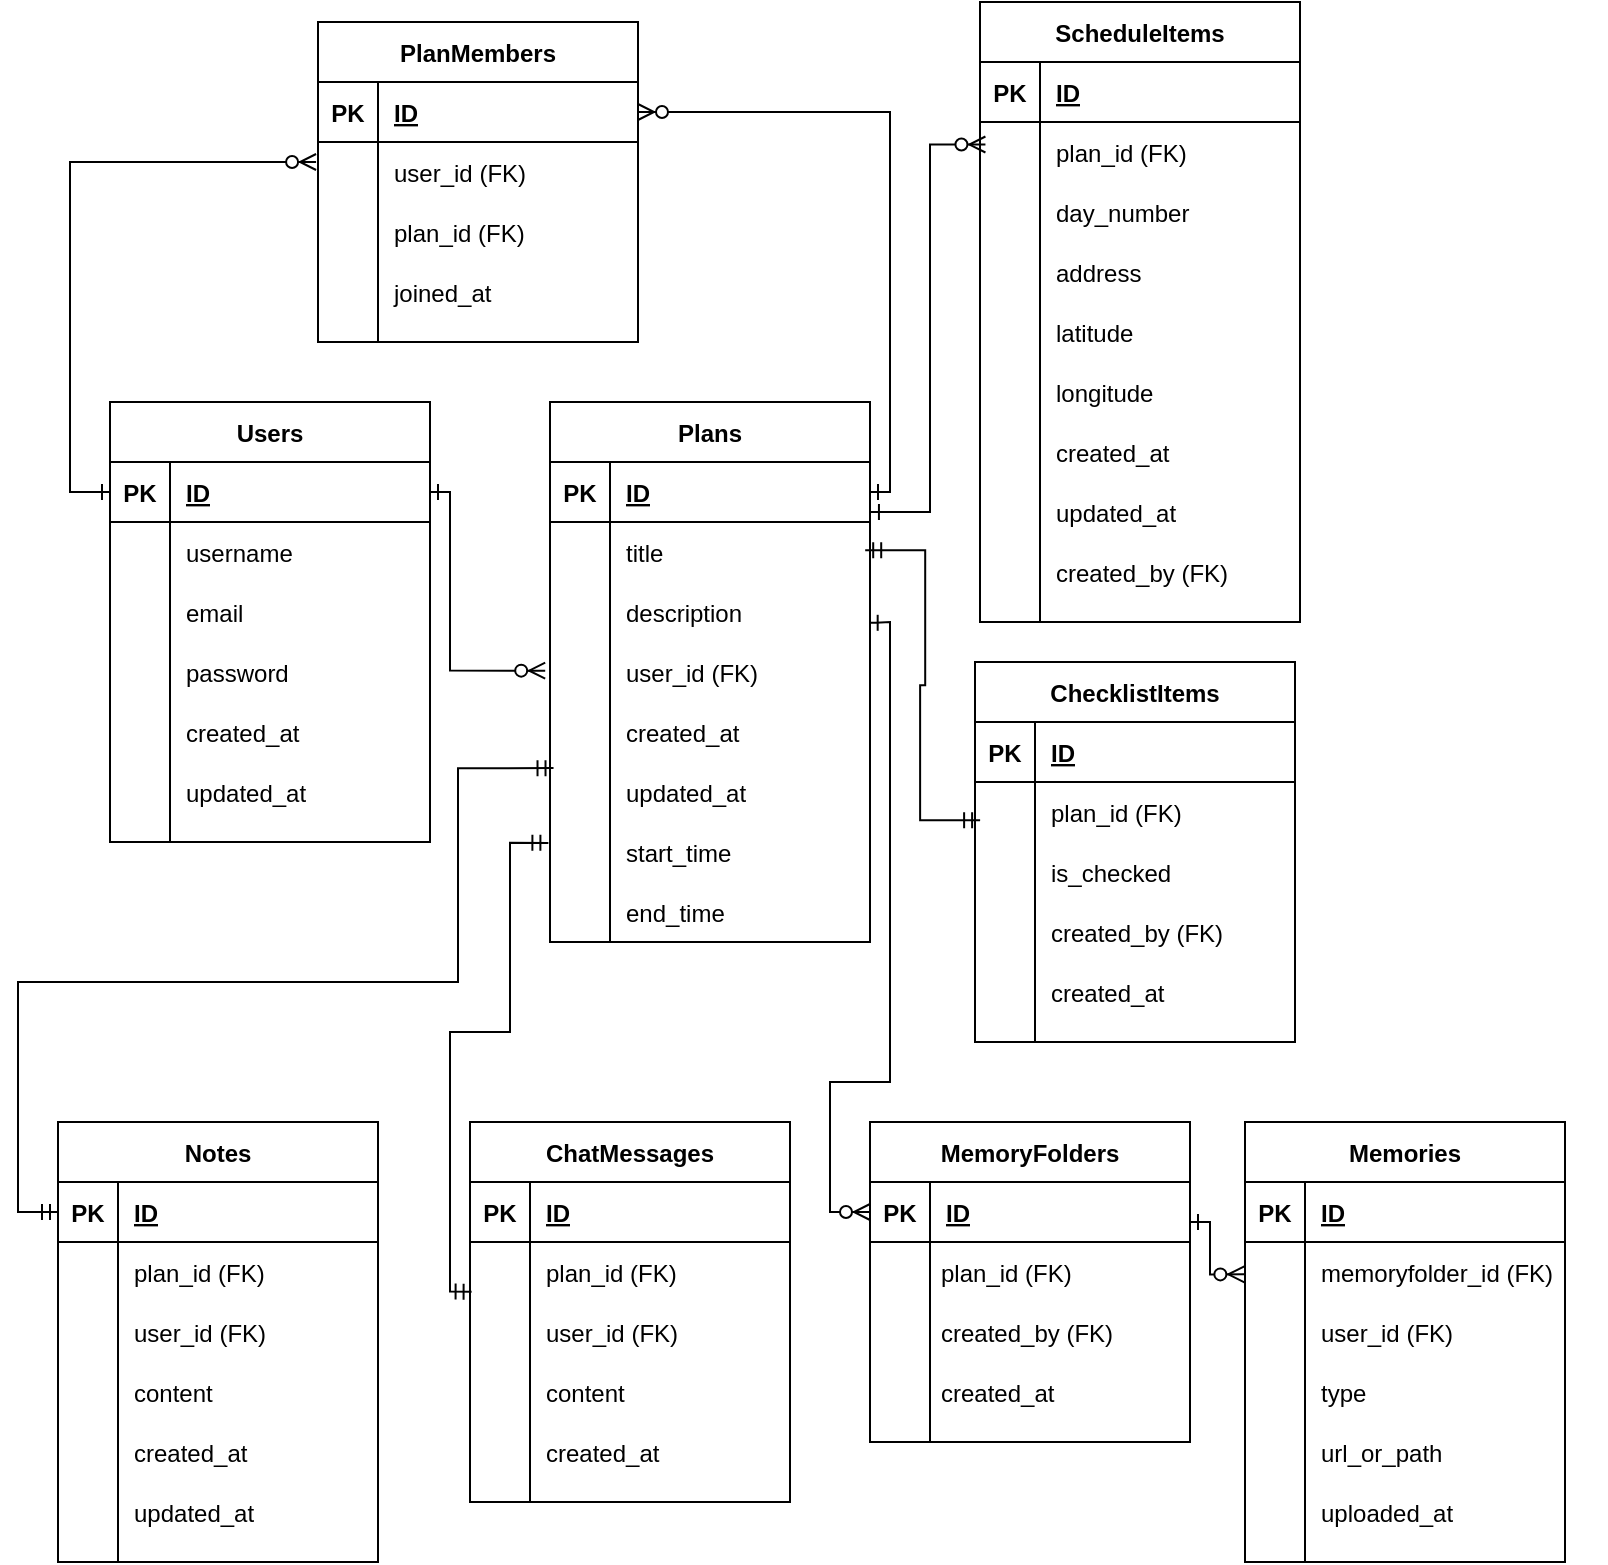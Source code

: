 <mxfile version="28.0.3">
  <diagram id="R2lEEEUBdFMjLlhIrx00" name="Page-1">
    <mxGraphModel dx="934" dy="800" grid="1" gridSize="10" guides="1" tooltips="1" connect="1" arrows="1" fold="1" page="1" pageScale="1" pageWidth="850" pageHeight="1100" math="0" shadow="0" extFonts="Permanent Marker^https://fonts.googleapis.com/css?family=Permanent+Marker">
      <root>
        <mxCell id="0" />
        <mxCell id="1" parent="0" />
        <mxCell id="Pikcf3n_brUFx0_u1wBH-1" value="" style="group" vertex="1" connectable="0" parent="1">
          <mxGeometry x="66" y="360" width="160" height="220" as="geometry" />
        </mxCell>
        <mxCell id="Pikcf3n_brUFx0_u1wBH-2" value="Users" style="shape=table;startSize=30;container=1;collapsible=1;childLayout=tableLayout;fixedRows=1;rowLines=0;fontStyle=1;align=center;resizeLast=1;" vertex="1" parent="Pikcf3n_brUFx0_u1wBH-1">
          <mxGeometry width="160" height="220" as="geometry" />
        </mxCell>
        <mxCell id="Pikcf3n_brUFx0_u1wBH-3" value="" style="shape=partialRectangle;collapsible=0;dropTarget=0;pointerEvents=0;fillColor=none;points=[[0,0.5],[1,0.5]];portConstraint=eastwest;top=0;left=0;right=0;bottom=1;" vertex="1" parent="Pikcf3n_brUFx0_u1wBH-2">
          <mxGeometry y="30" width="160" height="30" as="geometry" />
        </mxCell>
        <mxCell id="Pikcf3n_brUFx0_u1wBH-4" value="PK" style="shape=partialRectangle;overflow=hidden;connectable=0;fillColor=none;top=0;left=0;bottom=0;right=0;fontStyle=1;" vertex="1" parent="Pikcf3n_brUFx0_u1wBH-3">
          <mxGeometry width="30" height="30" as="geometry">
            <mxRectangle width="30" height="30" as="alternateBounds" />
          </mxGeometry>
        </mxCell>
        <mxCell id="Pikcf3n_brUFx0_u1wBH-5" value="ID" style="shape=partialRectangle;overflow=hidden;connectable=0;fillColor=none;top=0;left=0;bottom=0;right=0;align=left;spacingLeft=6;fontStyle=5;" vertex="1" parent="Pikcf3n_brUFx0_u1wBH-3">
          <mxGeometry x="30" width="130" height="30" as="geometry">
            <mxRectangle width="130" height="30" as="alternateBounds" />
          </mxGeometry>
        </mxCell>
        <mxCell id="Pikcf3n_brUFx0_u1wBH-6" value="" style="shape=partialRectangle;collapsible=0;dropTarget=0;pointerEvents=0;fillColor=none;points=[[0,0.5],[1,0.5]];portConstraint=eastwest;top=0;left=0;right=0;bottom=0;" vertex="1" parent="Pikcf3n_brUFx0_u1wBH-2">
          <mxGeometry y="60" width="160" height="160" as="geometry" />
        </mxCell>
        <mxCell id="Pikcf3n_brUFx0_u1wBH-7" value="" style="shape=partialRectangle;overflow=hidden;connectable=0;fillColor=none;top=0;left=0;bottom=0;right=0;" vertex="1" parent="Pikcf3n_brUFx0_u1wBH-6">
          <mxGeometry width="30" height="160" as="geometry">
            <mxRectangle width="30" height="160" as="alternateBounds" />
          </mxGeometry>
        </mxCell>
        <mxCell id="Pikcf3n_brUFx0_u1wBH-8" value="" style="shape=partialRectangle;overflow=hidden;connectable=0;fillColor=none;top=0;left=0;bottom=0;right=0;align=left;spacingLeft=6;" vertex="1" parent="Pikcf3n_brUFx0_u1wBH-6">
          <mxGeometry x="30" width="130" height="160" as="geometry">
            <mxRectangle width="130" height="160" as="alternateBounds" />
          </mxGeometry>
        </mxCell>
        <mxCell id="Pikcf3n_brUFx0_u1wBH-9" value="username" style="shape=partialRectangle;overflow=hidden;connectable=0;fillColor=none;top=0;left=0;bottom=0;right=0;align=left;spacingLeft=6;" vertex="1" parent="Pikcf3n_brUFx0_u1wBH-1">
          <mxGeometry x="30" y="60" width="130" height="30" as="geometry">
            <mxRectangle width="210" height="30" as="alternateBounds" />
          </mxGeometry>
        </mxCell>
        <mxCell id="Pikcf3n_brUFx0_u1wBH-10" value="email" style="shape=partialRectangle;overflow=hidden;connectable=0;fillColor=none;top=0;left=0;bottom=0;right=0;align=left;spacingLeft=6;" vertex="1" parent="Pikcf3n_brUFx0_u1wBH-1">
          <mxGeometry x="30" y="90" width="130" height="30" as="geometry">
            <mxRectangle width="210" height="30" as="alternateBounds" />
          </mxGeometry>
        </mxCell>
        <mxCell id="Pikcf3n_brUFx0_u1wBH-11" value="password" style="shape=partialRectangle;overflow=hidden;connectable=0;fillColor=none;top=0;left=0;bottom=0;right=0;align=left;spacingLeft=6;" vertex="1" parent="Pikcf3n_brUFx0_u1wBH-1">
          <mxGeometry x="30" y="120" width="130" height="30" as="geometry">
            <mxRectangle width="210" height="30" as="alternateBounds" />
          </mxGeometry>
        </mxCell>
        <mxCell id="Pikcf3n_brUFx0_u1wBH-12" value="created_at" style="shape=partialRectangle;overflow=hidden;connectable=0;fillColor=none;top=0;left=0;bottom=0;right=0;align=left;spacingLeft=6;" vertex="1" parent="Pikcf3n_brUFx0_u1wBH-1">
          <mxGeometry x="30" y="150" width="130" height="30" as="geometry">
            <mxRectangle width="210" height="30" as="alternateBounds" />
          </mxGeometry>
        </mxCell>
        <mxCell id="Pikcf3n_brUFx0_u1wBH-13" value="updated_at" style="shape=partialRectangle;overflow=hidden;connectable=0;fillColor=none;top=0;left=0;bottom=0;right=0;align=left;spacingLeft=6;" vertex="1" parent="Pikcf3n_brUFx0_u1wBH-1">
          <mxGeometry x="30" y="180" width="130" height="30" as="geometry">
            <mxRectangle width="210" height="30" as="alternateBounds" />
          </mxGeometry>
        </mxCell>
        <mxCell id="Pikcf3n_brUFx0_u1wBH-14" value="" style="group" vertex="1" connectable="0" parent="1">
          <mxGeometry x="170" y="170" width="160" height="160" as="geometry" />
        </mxCell>
        <mxCell id="Pikcf3n_brUFx0_u1wBH-15" value="PlanMembers" style="shape=table;startSize=30;container=1;collapsible=1;childLayout=tableLayout;fixedRows=1;rowLines=0;fontStyle=1;align=center;resizeLast=1;" vertex="1" parent="Pikcf3n_brUFx0_u1wBH-14">
          <mxGeometry width="160" height="160" as="geometry" />
        </mxCell>
        <mxCell id="Pikcf3n_brUFx0_u1wBH-16" value="" style="shape=partialRectangle;collapsible=0;dropTarget=0;pointerEvents=0;fillColor=none;points=[[0,0.5],[1,0.5]];portConstraint=eastwest;top=0;left=0;right=0;bottom=1;" vertex="1" parent="Pikcf3n_brUFx0_u1wBH-15">
          <mxGeometry y="30" width="160" height="30" as="geometry" />
        </mxCell>
        <mxCell id="Pikcf3n_brUFx0_u1wBH-17" value="PK" style="shape=partialRectangle;overflow=hidden;connectable=0;fillColor=none;top=0;left=0;bottom=0;right=0;fontStyle=1;" vertex="1" parent="Pikcf3n_brUFx0_u1wBH-16">
          <mxGeometry width="30" height="30" as="geometry">
            <mxRectangle width="30" height="30" as="alternateBounds" />
          </mxGeometry>
        </mxCell>
        <mxCell id="Pikcf3n_brUFx0_u1wBH-18" value="ID" style="shape=partialRectangle;overflow=hidden;connectable=0;fillColor=none;top=0;left=0;bottom=0;right=0;align=left;spacingLeft=6;fontStyle=5;" vertex="1" parent="Pikcf3n_brUFx0_u1wBH-16">
          <mxGeometry x="30" width="130" height="30" as="geometry">
            <mxRectangle width="130" height="30" as="alternateBounds" />
          </mxGeometry>
        </mxCell>
        <mxCell id="Pikcf3n_brUFx0_u1wBH-19" value="" style="shape=partialRectangle;collapsible=0;dropTarget=0;pointerEvents=0;fillColor=none;points=[[0,0.5],[1,0.5]];portConstraint=eastwest;top=0;left=0;right=0;bottom=0;" vertex="1" parent="Pikcf3n_brUFx0_u1wBH-15">
          <mxGeometry y="60" width="160" height="100" as="geometry" />
        </mxCell>
        <mxCell id="Pikcf3n_brUFx0_u1wBH-20" value="" style="shape=partialRectangle;overflow=hidden;connectable=0;fillColor=none;top=0;left=0;bottom=0;right=0;" vertex="1" parent="Pikcf3n_brUFx0_u1wBH-19">
          <mxGeometry width="30" height="100" as="geometry">
            <mxRectangle width="30" height="100" as="alternateBounds" />
          </mxGeometry>
        </mxCell>
        <mxCell id="Pikcf3n_brUFx0_u1wBH-21" value="" style="shape=partialRectangle;overflow=hidden;connectable=0;fillColor=none;top=0;left=0;bottom=0;right=0;align=left;spacingLeft=6;" vertex="1" parent="Pikcf3n_brUFx0_u1wBH-19">
          <mxGeometry x="30" width="130" height="100" as="geometry">
            <mxRectangle width="130" height="100" as="alternateBounds" />
          </mxGeometry>
        </mxCell>
        <mxCell id="Pikcf3n_brUFx0_u1wBH-22" value="user_id (FK)" style="shape=partialRectangle;overflow=hidden;connectable=0;fillColor=none;top=0;left=0;bottom=0;right=0;align=left;spacingLeft=6;" vertex="1" parent="Pikcf3n_brUFx0_u1wBH-14">
          <mxGeometry x="30" y="60" width="130" height="30" as="geometry">
            <mxRectangle width="210" height="30" as="alternateBounds" />
          </mxGeometry>
        </mxCell>
        <mxCell id="Pikcf3n_brUFx0_u1wBH-23" value="plan_id (FK)" style="shape=partialRectangle;overflow=hidden;connectable=0;fillColor=none;top=0;left=0;bottom=0;right=0;align=left;spacingLeft=6;" vertex="1" parent="Pikcf3n_brUFx0_u1wBH-14">
          <mxGeometry x="30" y="90" width="130" height="30" as="geometry">
            <mxRectangle width="210" height="30" as="alternateBounds" />
          </mxGeometry>
        </mxCell>
        <mxCell id="Pikcf3n_brUFx0_u1wBH-24" value="joined_at" style="shape=partialRectangle;overflow=hidden;connectable=0;fillColor=none;top=0;left=0;bottom=0;right=0;align=left;spacingLeft=6;" vertex="1" parent="Pikcf3n_brUFx0_u1wBH-14">
          <mxGeometry x="30" y="120" width="130" height="30" as="geometry">
            <mxRectangle width="210" height="30" as="alternateBounds" />
          </mxGeometry>
        </mxCell>
        <mxCell id="Pikcf3n_brUFx0_u1wBH-25" value="" style="endArrow=ERzeroToMany;startArrow=ERone;endFill=1;startFill=0;rounded=0;edgeStyle=orthogonalEdgeStyle;elbow=vertical;exitX=0;exitY=0.5;exitDx=0;exitDy=0;entryX=-0.006;entryY=0.1;entryDx=0;entryDy=0;entryPerimeter=0;" edge="1" parent="1" source="Pikcf3n_brUFx0_u1wBH-3" target="Pikcf3n_brUFx0_u1wBH-19">
          <mxGeometry width="100" height="100" relative="1" as="geometry">
            <mxPoint x="86" y="395" as="sourcePoint" />
            <mxPoint x="76" y="200" as="targetPoint" />
            <Array as="points">
              <mxPoint x="46" y="405" />
              <mxPoint x="46" y="240" />
            </Array>
          </mxGeometry>
        </mxCell>
        <mxCell id="Pikcf3n_brUFx0_u1wBH-26" value="" style="endArrow=ERzeroToMany;startArrow=ERone;endFill=1;startFill=0;rounded=0;edgeStyle=orthogonalEdgeStyle;elbow=vertical;exitX=1;exitY=0.5;exitDx=0;exitDy=0;entryX=1;entryY=0.5;entryDx=0;entryDy=0;" edge="1" parent="1" source="Pikcf3n_brUFx0_u1wBH-105" target="Pikcf3n_brUFx0_u1wBH-16">
          <mxGeometry width="100" height="100" relative="1" as="geometry">
            <mxPoint x="416" y="435" as="sourcePoint" />
            <mxPoint x="366" y="260" as="targetPoint" />
            <Array as="points">
              <mxPoint x="456" y="405" />
              <mxPoint x="456" y="215" />
            </Array>
          </mxGeometry>
        </mxCell>
        <mxCell id="Pikcf3n_brUFx0_u1wBH-27" value="" style="group" vertex="1" connectable="0" parent="1">
          <mxGeometry x="501" y="160" width="160" height="300" as="geometry" />
        </mxCell>
        <mxCell id="Pikcf3n_brUFx0_u1wBH-28" value="" style="group" vertex="1" connectable="0" parent="Pikcf3n_brUFx0_u1wBH-27">
          <mxGeometry width="160" height="300" as="geometry" />
        </mxCell>
        <mxCell id="Pikcf3n_brUFx0_u1wBH-29" value="" style="shape=partialRectangle;overflow=hidden;connectable=0;fillColor=none;top=0;left=0;bottom=0;right=0;align=left;spacingLeft=6;" vertex="1" parent="Pikcf3n_brUFx0_u1wBH-28">
          <mxGeometry x="30" y="150" width="130" height="30" as="geometry">
            <mxRectangle width="210" height="30" as="alternateBounds" />
          </mxGeometry>
        </mxCell>
        <mxCell id="Pikcf3n_brUFx0_u1wBH-30" value="" style="group" vertex="1" connectable="0" parent="Pikcf3n_brUFx0_u1wBH-28">
          <mxGeometry width="160" height="310" as="geometry" />
        </mxCell>
        <mxCell id="Pikcf3n_brUFx0_u1wBH-31" value="ScheduleItems" style="shape=table;startSize=30;container=1;collapsible=1;childLayout=tableLayout;fixedRows=1;rowLines=0;fontStyle=1;align=center;resizeLast=1;" vertex="1" parent="Pikcf3n_brUFx0_u1wBH-30">
          <mxGeometry width="160" height="310" as="geometry" />
        </mxCell>
        <mxCell id="Pikcf3n_brUFx0_u1wBH-32" value="" style="shape=partialRectangle;collapsible=0;dropTarget=0;pointerEvents=0;fillColor=none;points=[[0,0.5],[1,0.5]];portConstraint=eastwest;top=0;left=0;right=0;bottom=1;" vertex="1" parent="Pikcf3n_brUFx0_u1wBH-31">
          <mxGeometry y="30" width="160" height="30" as="geometry" />
        </mxCell>
        <mxCell id="Pikcf3n_brUFx0_u1wBH-33" value="PK" style="shape=partialRectangle;overflow=hidden;connectable=0;fillColor=none;top=0;left=0;bottom=0;right=0;fontStyle=1;" vertex="1" parent="Pikcf3n_brUFx0_u1wBH-32">
          <mxGeometry width="30" height="30" as="geometry">
            <mxRectangle width="30" height="30" as="alternateBounds" />
          </mxGeometry>
        </mxCell>
        <mxCell id="Pikcf3n_brUFx0_u1wBH-34" value="ID" style="shape=partialRectangle;overflow=hidden;connectable=0;fillColor=none;top=0;left=0;bottom=0;right=0;align=left;spacingLeft=6;fontStyle=5;" vertex="1" parent="Pikcf3n_brUFx0_u1wBH-32">
          <mxGeometry x="30" width="130" height="30" as="geometry">
            <mxRectangle width="130" height="30" as="alternateBounds" />
          </mxGeometry>
        </mxCell>
        <mxCell id="Pikcf3n_brUFx0_u1wBH-35" value="" style="shape=partialRectangle;collapsible=0;dropTarget=0;pointerEvents=0;fillColor=none;points=[[0,0.5],[1,0.5]];portConstraint=eastwest;top=0;left=0;right=0;bottom=0;" vertex="1" parent="Pikcf3n_brUFx0_u1wBH-31">
          <mxGeometry y="60" width="160" height="250" as="geometry" />
        </mxCell>
        <mxCell id="Pikcf3n_brUFx0_u1wBH-36" value="" style="shape=partialRectangle;overflow=hidden;connectable=0;fillColor=none;top=0;left=0;bottom=0;right=0;" vertex="1" parent="Pikcf3n_brUFx0_u1wBH-35">
          <mxGeometry width="30" height="250" as="geometry">
            <mxRectangle width="30" height="250" as="alternateBounds" />
          </mxGeometry>
        </mxCell>
        <mxCell id="Pikcf3n_brUFx0_u1wBH-37" value="" style="shape=partialRectangle;overflow=hidden;connectable=0;fillColor=none;top=0;left=0;bottom=0;right=0;align=left;spacingLeft=6;" vertex="1" parent="Pikcf3n_brUFx0_u1wBH-35">
          <mxGeometry x="30" width="130" height="250" as="geometry">
            <mxRectangle width="130" height="250" as="alternateBounds" />
          </mxGeometry>
        </mxCell>
        <mxCell id="Pikcf3n_brUFx0_u1wBH-38" value="plan_id (FK)" style="shape=partialRectangle;overflow=hidden;connectable=0;fillColor=none;top=0;left=0;bottom=0;right=0;align=left;spacingLeft=6;" vertex="1" parent="Pikcf3n_brUFx0_u1wBH-30">
          <mxGeometry x="30" y="60" width="130" height="30" as="geometry">
            <mxRectangle width="210" height="30" as="alternateBounds" />
          </mxGeometry>
        </mxCell>
        <mxCell id="Pikcf3n_brUFx0_u1wBH-39" value="day_number" style="shape=partialRectangle;overflow=hidden;connectable=0;fillColor=none;top=0;left=0;bottom=0;right=0;align=left;spacingLeft=6;" vertex="1" parent="Pikcf3n_brUFx0_u1wBH-30">
          <mxGeometry x="30" y="90" width="130" height="30" as="geometry">
            <mxRectangle width="210" height="30" as="alternateBounds" />
          </mxGeometry>
        </mxCell>
        <mxCell id="Pikcf3n_brUFx0_u1wBH-40" value="address" style="shape=partialRectangle;overflow=hidden;connectable=0;fillColor=none;top=0;left=0;bottom=0;right=0;align=left;spacingLeft=6;" vertex="1" parent="Pikcf3n_brUFx0_u1wBH-30">
          <mxGeometry x="30" y="120" width="130" height="30" as="geometry">
            <mxRectangle width="210" height="30" as="alternateBounds" />
          </mxGeometry>
        </mxCell>
        <mxCell id="Pikcf3n_brUFx0_u1wBH-41" value="latitude" style="shape=partialRectangle;overflow=hidden;connectable=0;fillColor=none;top=0;left=0;bottom=0;right=0;align=left;spacingLeft=6;" vertex="1" parent="Pikcf3n_brUFx0_u1wBH-30">
          <mxGeometry x="30" y="150" width="130" height="30" as="geometry">
            <mxRectangle width="210" height="30" as="alternateBounds" />
          </mxGeometry>
        </mxCell>
        <mxCell id="Pikcf3n_brUFx0_u1wBH-42" value="longitude" style="shape=partialRectangle;overflow=hidden;connectable=0;fillColor=none;top=0;left=0;bottom=0;right=0;align=left;spacingLeft=6;" vertex="1" parent="Pikcf3n_brUFx0_u1wBH-30">
          <mxGeometry x="30" y="180" width="130" height="30" as="geometry">
            <mxRectangle width="210" height="30" as="alternateBounds" />
          </mxGeometry>
        </mxCell>
        <mxCell id="Pikcf3n_brUFx0_u1wBH-43" value="created_at" style="shape=partialRectangle;overflow=hidden;connectable=0;fillColor=none;top=0;left=0;bottom=0;right=0;align=left;spacingLeft=6;" vertex="1" parent="Pikcf3n_brUFx0_u1wBH-30">
          <mxGeometry x="30" y="210" width="130" height="30" as="geometry">
            <mxRectangle width="210" height="30" as="alternateBounds" />
          </mxGeometry>
        </mxCell>
        <mxCell id="Pikcf3n_brUFx0_u1wBH-44" value="updated_at" style="shape=partialRectangle;overflow=hidden;connectable=0;fillColor=none;top=0;left=0;bottom=0;right=0;align=left;spacingLeft=6;" vertex="1" parent="Pikcf3n_brUFx0_u1wBH-30">
          <mxGeometry x="30" y="240" width="130" height="30" as="geometry">
            <mxRectangle width="210" height="30" as="alternateBounds" />
          </mxGeometry>
        </mxCell>
        <mxCell id="Pikcf3n_brUFx0_u1wBH-45" value="created_by (FK)" style="shape=partialRectangle;overflow=hidden;connectable=0;fillColor=none;top=0;left=0;bottom=0;right=0;align=left;spacingLeft=6;" vertex="1" parent="Pikcf3n_brUFx0_u1wBH-30">
          <mxGeometry x="30" y="270" width="130" height="30" as="geometry">
            <mxRectangle width="210" height="30" as="alternateBounds" />
          </mxGeometry>
        </mxCell>
        <mxCell id="Pikcf3n_brUFx0_u1wBH-54" value="" style="shape=partialRectangle;overflow=hidden;connectable=0;fillColor=none;top=0;left=0;bottom=0;right=0;align=left;spacingLeft=6;" vertex="1" parent="1">
          <mxGeometry x="596" y="430" width="130" height="30" as="geometry">
            <mxRectangle width="210" height="30" as="alternateBounds" />
          </mxGeometry>
        </mxCell>
        <mxCell id="Pikcf3n_brUFx0_u1wBH-55" value="plan_id (FK)" style="shape=partialRectangle;overflow=hidden;connectable=0;fillColor=none;top=0;left=0;bottom=0;right=0;align=left;spacingLeft=6;" vertex="1" parent="1">
          <mxGeometry x="528.5" y="550" width="130" height="30" as="geometry">
            <mxRectangle width="210" height="30" as="alternateBounds" />
          </mxGeometry>
        </mxCell>
        <mxCell id="Pikcf3n_brUFx0_u1wBH-56" value="is_checked" style="shape=partialRectangle;overflow=hidden;connectable=0;fillColor=none;top=0;left=0;bottom=0;right=0;align=left;spacingLeft=6;" vertex="1" parent="1">
          <mxGeometry x="528.5" y="580" width="130" height="30" as="geometry">
            <mxRectangle width="210" height="30" as="alternateBounds" />
          </mxGeometry>
        </mxCell>
        <mxCell id="Pikcf3n_brUFx0_u1wBH-57" value="created_at" style="shape=partialRectangle;overflow=hidden;connectable=0;fillColor=none;top=0;left=0;bottom=0;right=0;align=left;spacingLeft=6;" vertex="1" parent="1">
          <mxGeometry x="528.5" y="640" width="130" height="30" as="geometry">
            <mxRectangle width="210" height="30" as="alternateBounds" />
          </mxGeometry>
        </mxCell>
        <mxCell id="Pikcf3n_brUFx0_u1wBH-58" value="created_by (FK)" style="shape=partialRectangle;overflow=hidden;connectable=0;fillColor=none;top=0;left=0;bottom=0;right=0;align=left;spacingLeft=6;" vertex="1" parent="1">
          <mxGeometry x="528.5" y="610" width="130" height="30" as="geometry">
            <mxRectangle width="210" height="30" as="alternateBounds" />
          </mxGeometry>
        </mxCell>
        <mxCell id="Pikcf3n_brUFx0_u1wBH-59" value="ChecklistItems" style="shape=table;startSize=30;container=1;collapsible=1;childLayout=tableLayout;fixedRows=1;rowLines=0;fontStyle=1;align=center;resizeLast=1;" vertex="1" parent="1">
          <mxGeometry x="498.5" y="490" width="160" height="190" as="geometry" />
        </mxCell>
        <mxCell id="Pikcf3n_brUFx0_u1wBH-60" value="" style="shape=partialRectangle;collapsible=0;dropTarget=0;pointerEvents=0;fillColor=none;points=[[0,0.5],[1,0.5]];portConstraint=eastwest;top=0;left=0;right=0;bottom=1;" vertex="1" parent="Pikcf3n_brUFx0_u1wBH-59">
          <mxGeometry y="30" width="160" height="30" as="geometry" />
        </mxCell>
        <mxCell id="Pikcf3n_brUFx0_u1wBH-61" value="PK" style="shape=partialRectangle;overflow=hidden;connectable=0;fillColor=none;top=0;left=0;bottom=0;right=0;fontStyle=1;" vertex="1" parent="Pikcf3n_brUFx0_u1wBH-60">
          <mxGeometry width="30" height="30" as="geometry">
            <mxRectangle width="30" height="30" as="alternateBounds" />
          </mxGeometry>
        </mxCell>
        <mxCell id="Pikcf3n_brUFx0_u1wBH-62" value="ID" style="shape=partialRectangle;overflow=hidden;connectable=0;fillColor=none;top=0;left=0;bottom=0;right=0;align=left;spacingLeft=6;fontStyle=5;" vertex="1" parent="Pikcf3n_brUFx0_u1wBH-60">
          <mxGeometry x="30" width="130" height="30" as="geometry">
            <mxRectangle width="130" height="30" as="alternateBounds" />
          </mxGeometry>
        </mxCell>
        <mxCell id="Pikcf3n_brUFx0_u1wBH-63" value="" style="shape=partialRectangle;collapsible=0;dropTarget=0;pointerEvents=0;fillColor=none;points=[[0,0.5],[1,0.5]];portConstraint=eastwest;top=0;left=0;right=0;bottom=0;" vertex="1" parent="Pikcf3n_brUFx0_u1wBH-59">
          <mxGeometry y="60" width="160" height="130" as="geometry" />
        </mxCell>
        <mxCell id="Pikcf3n_brUFx0_u1wBH-64" value="" style="shape=partialRectangle;overflow=hidden;connectable=0;fillColor=none;top=0;left=0;bottom=0;right=0;" vertex="1" parent="Pikcf3n_brUFx0_u1wBH-63">
          <mxGeometry width="30" height="130" as="geometry">
            <mxRectangle width="30" height="130" as="alternateBounds" />
          </mxGeometry>
        </mxCell>
        <mxCell id="Pikcf3n_brUFx0_u1wBH-65" value="" style="shape=partialRectangle;overflow=hidden;connectable=0;fillColor=none;top=0;left=0;bottom=0;right=0;align=left;spacingLeft=6;" vertex="1" parent="Pikcf3n_brUFx0_u1wBH-63">
          <mxGeometry x="30" width="130" height="130" as="geometry">
            <mxRectangle width="130" height="130" as="alternateBounds" />
          </mxGeometry>
        </mxCell>
        <mxCell id="Pikcf3n_brUFx0_u1wBH-66" value="plan_id (FK)" style="shape=partialRectangle;overflow=hidden;connectable=0;fillColor=none;top=0;left=0;bottom=0;right=0;align=left;spacingLeft=6;" vertex="1" parent="1">
          <mxGeometry x="473.5" y="780" width="130" height="30" as="geometry">
            <mxRectangle width="210" height="30" as="alternateBounds" />
          </mxGeometry>
        </mxCell>
        <mxCell id="Pikcf3n_brUFx0_u1wBH-67" value="created_by (FK)" style="shape=partialRectangle;overflow=hidden;connectable=0;fillColor=none;top=0;left=0;bottom=0;right=0;align=left;spacingLeft=6;" vertex="1" parent="1">
          <mxGeometry x="473.5" y="810" width="130" height="30" as="geometry">
            <mxRectangle width="210" height="30" as="alternateBounds" />
          </mxGeometry>
        </mxCell>
        <mxCell id="Pikcf3n_brUFx0_u1wBH-68" value="created_at" style="shape=partialRectangle;overflow=hidden;connectable=0;fillColor=none;top=0;left=0;bottom=0;right=0;align=left;spacingLeft=6;" vertex="1" parent="1">
          <mxGeometry x="473.5" y="840" width="130" height="30" as="geometry">
            <mxRectangle width="210" height="30" as="alternateBounds" />
          </mxGeometry>
        </mxCell>
        <mxCell id="Pikcf3n_brUFx0_u1wBH-69" value="" style="shape=partialRectangle;overflow=hidden;connectable=0;fillColor=none;top=0;left=0;bottom=0;right=0;align=left;spacingLeft=6;" vertex="1" parent="1">
          <mxGeometry x="683.5" y="810" width="130" height="16" as="geometry">
            <mxRectangle width="210" height="30" as="alternateBounds" />
          </mxGeometry>
        </mxCell>
        <mxCell id="Pikcf3n_brUFx0_u1wBH-70" value="" style="group" vertex="1" connectable="0" parent="1">
          <mxGeometry x="633.5" y="720" width="160" height="210" as="geometry" />
        </mxCell>
        <mxCell id="Pikcf3n_brUFx0_u1wBH-71" value="" style="group" vertex="1" connectable="0" parent="Pikcf3n_brUFx0_u1wBH-70">
          <mxGeometry width="160" height="210" as="geometry" />
        </mxCell>
        <mxCell id="Pikcf3n_brUFx0_u1wBH-72" value="" style="group" vertex="1" connectable="0" parent="Pikcf3n_brUFx0_u1wBH-71">
          <mxGeometry width="160" height="220" as="geometry" />
        </mxCell>
        <mxCell id="Pikcf3n_brUFx0_u1wBH-73" value="memoryfolder_id (FK)" style="shape=partialRectangle;overflow=hidden;connectable=0;fillColor=none;top=0;left=0;bottom=0;right=0;align=left;spacingLeft=6;" vertex="1" parent="Pikcf3n_brUFx0_u1wBH-72">
          <mxGeometry x="30" y="60" width="130" height="30" as="geometry">
            <mxRectangle width="210" height="30" as="alternateBounds" />
          </mxGeometry>
        </mxCell>
        <mxCell id="Pikcf3n_brUFx0_u1wBH-74" value="user_id (FK)" style="shape=partialRectangle;overflow=hidden;connectable=0;fillColor=none;top=0;left=0;bottom=0;right=0;align=left;spacingLeft=6;" vertex="1" parent="Pikcf3n_brUFx0_u1wBH-72">
          <mxGeometry x="30" y="90" width="130" height="30" as="geometry">
            <mxRectangle width="210" height="30" as="alternateBounds" />
          </mxGeometry>
        </mxCell>
        <mxCell id="Pikcf3n_brUFx0_u1wBH-75" value="type" style="shape=partialRectangle;overflow=hidden;connectable=0;fillColor=none;top=0;left=0;bottom=0;right=0;align=left;spacingLeft=6;" vertex="1" parent="Pikcf3n_brUFx0_u1wBH-72">
          <mxGeometry x="30" y="120" width="130" height="30" as="geometry">
            <mxRectangle width="210" height="30" as="alternateBounds" />
          </mxGeometry>
        </mxCell>
        <mxCell id="Pikcf3n_brUFx0_u1wBH-76" value="uploaded_at" style="shape=partialRectangle;overflow=hidden;connectable=0;fillColor=none;top=0;left=0;bottom=0;right=0;align=left;spacingLeft=6;" vertex="1" parent="Pikcf3n_brUFx0_u1wBH-72">
          <mxGeometry x="30" y="180" width="130" height="30" as="geometry">
            <mxRectangle width="210" height="30" as="alternateBounds" />
          </mxGeometry>
        </mxCell>
        <mxCell id="Pikcf3n_brUFx0_u1wBH-77" value="Memories" style="shape=table;startSize=30;container=1;collapsible=1;childLayout=tableLayout;fixedRows=1;rowLines=0;fontStyle=1;align=center;resizeLast=1;" vertex="1" parent="Pikcf3n_brUFx0_u1wBH-72">
          <mxGeometry width="160" height="220" as="geometry" />
        </mxCell>
        <mxCell id="Pikcf3n_brUFx0_u1wBH-78" value="" style="shape=partialRectangle;collapsible=0;dropTarget=0;pointerEvents=0;fillColor=none;points=[[0,0.5],[1,0.5]];portConstraint=eastwest;top=0;left=0;right=0;bottom=1;" vertex="1" parent="Pikcf3n_brUFx0_u1wBH-77">
          <mxGeometry y="30" width="160" height="30" as="geometry" />
        </mxCell>
        <mxCell id="Pikcf3n_brUFx0_u1wBH-79" value="PK" style="shape=partialRectangle;overflow=hidden;connectable=0;fillColor=none;top=0;left=0;bottom=0;right=0;fontStyle=1;" vertex="1" parent="Pikcf3n_brUFx0_u1wBH-78">
          <mxGeometry width="30" height="30" as="geometry">
            <mxRectangle width="30" height="30" as="alternateBounds" />
          </mxGeometry>
        </mxCell>
        <mxCell id="Pikcf3n_brUFx0_u1wBH-80" value="ID" style="shape=partialRectangle;overflow=hidden;connectable=0;fillColor=none;top=0;left=0;bottom=0;right=0;align=left;spacingLeft=6;fontStyle=5;" vertex="1" parent="Pikcf3n_brUFx0_u1wBH-78">
          <mxGeometry x="30" width="130" height="30" as="geometry">
            <mxRectangle width="130" height="30" as="alternateBounds" />
          </mxGeometry>
        </mxCell>
        <mxCell id="Pikcf3n_brUFx0_u1wBH-81" value="" style="shape=partialRectangle;collapsible=0;dropTarget=0;pointerEvents=0;fillColor=none;points=[[0,0.5],[1,0.5]];portConstraint=eastwest;top=0;left=0;right=0;bottom=0;" vertex="1" parent="Pikcf3n_brUFx0_u1wBH-77">
          <mxGeometry y="60" width="160" height="160" as="geometry" />
        </mxCell>
        <mxCell id="Pikcf3n_brUFx0_u1wBH-82" value="" style="shape=partialRectangle;overflow=hidden;connectable=0;fillColor=none;top=0;left=0;bottom=0;right=0;" vertex="1" parent="Pikcf3n_brUFx0_u1wBH-81">
          <mxGeometry width="30" height="160" as="geometry">
            <mxRectangle width="30" height="160" as="alternateBounds" />
          </mxGeometry>
        </mxCell>
        <mxCell id="Pikcf3n_brUFx0_u1wBH-83" value="" style="shape=partialRectangle;overflow=hidden;connectable=0;fillColor=none;top=0;left=0;bottom=0;right=0;align=left;spacingLeft=6;" vertex="1" parent="Pikcf3n_brUFx0_u1wBH-81">
          <mxGeometry x="30" width="130" height="160" as="geometry">
            <mxRectangle width="130" height="160" as="alternateBounds" />
          </mxGeometry>
        </mxCell>
        <mxCell id="Pikcf3n_brUFx0_u1wBH-84" value="url_or_path" style="shape=partialRectangle;overflow=hidden;connectable=0;fillColor=none;top=0;left=0;bottom=0;right=0;align=left;spacingLeft=6;" vertex="1" parent="Pikcf3n_brUFx0_u1wBH-70">
          <mxGeometry x="30" y="150" width="130" height="30" as="geometry">
            <mxRectangle width="210" height="30" as="alternateBounds" />
          </mxGeometry>
        </mxCell>
        <mxCell id="Pikcf3n_brUFx0_u1wBH-85" value="ChatMessages" style="shape=table;startSize=30;container=1;collapsible=1;childLayout=tableLayout;fixedRows=1;rowLines=0;fontStyle=1;align=center;resizeLast=1;" vertex="1" parent="1">
          <mxGeometry x="246" y="720" width="160" height="190" as="geometry" />
        </mxCell>
        <mxCell id="Pikcf3n_brUFx0_u1wBH-86" value="" style="shape=partialRectangle;collapsible=0;dropTarget=0;pointerEvents=0;fillColor=none;points=[[0,0.5],[1,0.5]];portConstraint=eastwest;top=0;left=0;right=0;bottom=1;" vertex="1" parent="Pikcf3n_brUFx0_u1wBH-85">
          <mxGeometry y="30" width="160" height="30" as="geometry" />
        </mxCell>
        <mxCell id="Pikcf3n_brUFx0_u1wBH-87" value="PK" style="shape=partialRectangle;overflow=hidden;connectable=0;fillColor=none;top=0;left=0;bottom=0;right=0;fontStyle=1;" vertex="1" parent="Pikcf3n_brUFx0_u1wBH-86">
          <mxGeometry width="30" height="30" as="geometry">
            <mxRectangle width="30" height="30" as="alternateBounds" />
          </mxGeometry>
        </mxCell>
        <mxCell id="Pikcf3n_brUFx0_u1wBH-88" value="ID" style="shape=partialRectangle;overflow=hidden;connectable=0;fillColor=none;top=0;left=0;bottom=0;right=0;align=left;spacingLeft=6;fontStyle=5;" vertex="1" parent="Pikcf3n_brUFx0_u1wBH-86">
          <mxGeometry x="30" width="130" height="30" as="geometry">
            <mxRectangle width="130" height="30" as="alternateBounds" />
          </mxGeometry>
        </mxCell>
        <mxCell id="Pikcf3n_brUFx0_u1wBH-89" value="" style="shape=partialRectangle;collapsible=0;dropTarget=0;pointerEvents=0;fillColor=none;points=[[0,0.5],[1,0.5]];portConstraint=eastwest;top=0;left=0;right=0;bottom=0;" vertex="1" parent="Pikcf3n_brUFx0_u1wBH-85">
          <mxGeometry y="60" width="160" height="130" as="geometry" />
        </mxCell>
        <mxCell id="Pikcf3n_brUFx0_u1wBH-90" value="" style="shape=partialRectangle;overflow=hidden;connectable=0;fillColor=none;top=0;left=0;bottom=0;right=0;" vertex="1" parent="Pikcf3n_brUFx0_u1wBH-89">
          <mxGeometry width="30" height="130" as="geometry">
            <mxRectangle width="30" height="130" as="alternateBounds" />
          </mxGeometry>
        </mxCell>
        <mxCell id="Pikcf3n_brUFx0_u1wBH-91" value="" style="shape=partialRectangle;overflow=hidden;connectable=0;fillColor=none;top=0;left=0;bottom=0;right=0;align=left;spacingLeft=6;" vertex="1" parent="Pikcf3n_brUFx0_u1wBH-89">
          <mxGeometry x="30" width="130" height="130" as="geometry">
            <mxRectangle width="130" height="130" as="alternateBounds" />
          </mxGeometry>
        </mxCell>
        <mxCell id="Pikcf3n_brUFx0_u1wBH-92" value="plan_id (FK)" style="shape=partialRectangle;overflow=hidden;connectable=0;fillColor=none;top=0;left=0;bottom=0;right=0;align=left;spacingLeft=6;" vertex="1" parent="1">
          <mxGeometry x="276" y="780" width="130" height="30" as="geometry">
            <mxRectangle width="210" height="30" as="alternateBounds" />
          </mxGeometry>
        </mxCell>
        <mxCell id="Pikcf3n_brUFx0_u1wBH-93" value="user_id (FK)" style="shape=partialRectangle;overflow=hidden;connectable=0;fillColor=none;top=0;left=0;bottom=0;right=0;align=left;spacingLeft=6;" vertex="1" parent="1">
          <mxGeometry x="276" y="810" width="130" height="30" as="geometry">
            <mxRectangle width="210" height="30" as="alternateBounds" />
          </mxGeometry>
        </mxCell>
        <mxCell id="Pikcf3n_brUFx0_u1wBH-94" value="content" style="shape=partialRectangle;overflow=hidden;connectable=0;fillColor=none;top=0;left=0;bottom=0;right=0;align=left;spacingLeft=6;" vertex="1" parent="1">
          <mxGeometry x="276" y="840" width="130" height="30" as="geometry">
            <mxRectangle width="210" height="30" as="alternateBounds" />
          </mxGeometry>
        </mxCell>
        <mxCell id="Pikcf3n_brUFx0_u1wBH-95" value="created_at" style="shape=partialRectangle;overflow=hidden;connectable=0;fillColor=none;top=0;left=0;bottom=0;right=0;align=left;spacingLeft=6;" vertex="1" parent="1">
          <mxGeometry x="276" y="870" width="130" height="30" as="geometry">
            <mxRectangle width="210" height="30" as="alternateBounds" />
          </mxGeometry>
        </mxCell>
        <mxCell id="Pikcf3n_brUFx0_u1wBH-96" value="" style="endArrow=ERzeroToMany;startArrow=ERone;endFill=1;startFill=0;rounded=0;edgeStyle=orthogonalEdgeStyle;elbow=vertical;exitX=1;exitY=0.5;exitDx=0;exitDy=0;entryX=-0.015;entryY=0.354;entryDx=0;entryDy=0;entryPerimeter=0;" edge="1" parent="1" source="Pikcf3n_brUFx0_u1wBH-3" target="Pikcf3n_brUFx0_u1wBH-108">
          <mxGeometry width="100" height="100" relative="1" as="geometry">
            <mxPoint x="236" y="415" as="sourcePoint" />
            <mxPoint x="339" y="250" as="targetPoint" />
            <Array as="points">
              <mxPoint x="236" y="405" />
              <mxPoint x="236" y="494" />
            </Array>
          </mxGeometry>
        </mxCell>
        <mxCell id="Pikcf3n_brUFx0_u1wBH-97" value="" style="group" vertex="1" connectable="0" parent="1">
          <mxGeometry x="286" y="360" width="160" height="270" as="geometry" />
        </mxCell>
        <mxCell id="Pikcf3n_brUFx0_u1wBH-98" value="title" style="shape=partialRectangle;overflow=hidden;connectable=0;fillColor=none;top=0;left=0;bottom=0;right=0;align=left;spacingLeft=6;" vertex="1" parent="Pikcf3n_brUFx0_u1wBH-97">
          <mxGeometry x="30" y="60" width="130" height="30" as="geometry">
            <mxRectangle width="210" height="30" as="alternateBounds" />
          </mxGeometry>
        </mxCell>
        <mxCell id="Pikcf3n_brUFx0_u1wBH-99" value="description" style="shape=partialRectangle;overflow=hidden;connectable=0;fillColor=none;top=0;left=0;bottom=0;right=0;align=left;spacingLeft=6;" vertex="1" parent="Pikcf3n_brUFx0_u1wBH-97">
          <mxGeometry x="30" y="90" width="130" height="30" as="geometry">
            <mxRectangle width="210" height="30" as="alternateBounds" />
          </mxGeometry>
        </mxCell>
        <mxCell id="Pikcf3n_brUFx0_u1wBH-100" value="user_id (FK)" style="shape=partialRectangle;overflow=hidden;connectable=0;fillColor=none;top=0;left=0;bottom=0;right=0;align=left;spacingLeft=6;" vertex="1" parent="Pikcf3n_brUFx0_u1wBH-97">
          <mxGeometry x="30" y="120" width="130" height="30" as="geometry">
            <mxRectangle width="210" height="30" as="alternateBounds" />
          </mxGeometry>
        </mxCell>
        <mxCell id="Pikcf3n_brUFx0_u1wBH-101" value="created_at" style="shape=partialRectangle;overflow=hidden;connectable=0;fillColor=none;top=0;left=0;bottom=0;right=0;align=left;spacingLeft=6;" vertex="1" parent="Pikcf3n_brUFx0_u1wBH-97">
          <mxGeometry x="30" y="150" width="130" height="30" as="geometry">
            <mxRectangle width="210" height="30" as="alternateBounds" />
          </mxGeometry>
        </mxCell>
        <mxCell id="Pikcf3n_brUFx0_u1wBH-102" value="updated_at" style="shape=partialRectangle;overflow=hidden;connectable=0;fillColor=none;top=0;left=0;bottom=0;right=0;align=left;spacingLeft=6;" vertex="1" parent="Pikcf3n_brUFx0_u1wBH-97">
          <mxGeometry x="30" y="180" width="130" height="30" as="geometry">
            <mxRectangle width="210" height="30" as="alternateBounds" />
          </mxGeometry>
        </mxCell>
        <mxCell id="Pikcf3n_brUFx0_u1wBH-103" value="" style="group" vertex="1" connectable="0" parent="Pikcf3n_brUFx0_u1wBH-97">
          <mxGeometry width="160" height="270" as="geometry" />
        </mxCell>
        <mxCell id="Pikcf3n_brUFx0_u1wBH-104" value="Plans" style="shape=table;startSize=30;container=1;collapsible=1;childLayout=tableLayout;fixedRows=1;rowLines=0;fontStyle=1;align=center;resizeLast=1;" vertex="1" parent="Pikcf3n_brUFx0_u1wBH-103">
          <mxGeometry width="160" height="270" as="geometry" />
        </mxCell>
        <mxCell id="Pikcf3n_brUFx0_u1wBH-105" value="" style="shape=partialRectangle;collapsible=0;dropTarget=0;pointerEvents=0;fillColor=none;points=[[0,0.5],[1,0.5]];portConstraint=eastwest;top=0;left=0;right=0;bottom=1;" vertex="1" parent="Pikcf3n_brUFx0_u1wBH-104">
          <mxGeometry y="30" width="160" height="30" as="geometry" />
        </mxCell>
        <mxCell id="Pikcf3n_brUFx0_u1wBH-106" value="PK" style="shape=partialRectangle;overflow=hidden;connectable=0;fillColor=none;top=0;left=0;bottom=0;right=0;fontStyle=1;" vertex="1" parent="Pikcf3n_brUFx0_u1wBH-105">
          <mxGeometry width="30" height="30" as="geometry">
            <mxRectangle width="30" height="30" as="alternateBounds" />
          </mxGeometry>
        </mxCell>
        <mxCell id="Pikcf3n_brUFx0_u1wBH-107" value="ID" style="shape=partialRectangle;overflow=hidden;connectable=0;fillColor=none;top=0;left=0;bottom=0;right=0;align=left;spacingLeft=6;fontStyle=5;" vertex="1" parent="Pikcf3n_brUFx0_u1wBH-105">
          <mxGeometry x="30" width="130" height="30" as="geometry">
            <mxRectangle width="130" height="30" as="alternateBounds" />
          </mxGeometry>
        </mxCell>
        <mxCell id="Pikcf3n_brUFx0_u1wBH-108" value="" style="shape=partialRectangle;collapsible=0;dropTarget=0;pointerEvents=0;fillColor=none;points=[[0,0.5],[1,0.5]];portConstraint=eastwest;top=0;left=0;right=0;bottom=0;" vertex="1" parent="Pikcf3n_brUFx0_u1wBH-104">
          <mxGeometry y="60" width="160" height="210" as="geometry" />
        </mxCell>
        <mxCell id="Pikcf3n_brUFx0_u1wBH-109" value="" style="shape=partialRectangle;overflow=hidden;connectable=0;fillColor=none;top=0;left=0;bottom=0;right=0;" vertex="1" parent="Pikcf3n_brUFx0_u1wBH-108">
          <mxGeometry width="30" height="210" as="geometry">
            <mxRectangle width="30" height="210" as="alternateBounds" />
          </mxGeometry>
        </mxCell>
        <mxCell id="Pikcf3n_brUFx0_u1wBH-110" value="" style="shape=partialRectangle;overflow=hidden;connectable=0;fillColor=none;top=0;left=0;bottom=0;right=0;align=left;spacingLeft=6;" vertex="1" parent="Pikcf3n_brUFx0_u1wBH-108">
          <mxGeometry x="30" width="130" height="210" as="geometry">
            <mxRectangle width="130" height="210" as="alternateBounds" />
          </mxGeometry>
        </mxCell>
        <mxCell id="Pikcf3n_brUFx0_u1wBH-111" value="start_time" style="shape=partialRectangle;overflow=hidden;connectable=0;fillColor=none;top=0;left=0;bottom=0;right=0;align=left;spacingLeft=6;" vertex="1" parent="Pikcf3n_brUFx0_u1wBH-103">
          <mxGeometry x="30" y="210" width="130" height="30" as="geometry">
            <mxRectangle width="210" height="30" as="alternateBounds" />
          </mxGeometry>
        </mxCell>
        <mxCell id="Pikcf3n_brUFx0_u1wBH-112" value="end_time" style="shape=partialRectangle;overflow=hidden;connectable=0;fillColor=none;top=0;left=0;bottom=0;right=0;align=left;spacingLeft=6;" vertex="1" parent="Pikcf3n_brUFx0_u1wBH-103">
          <mxGeometry x="30" y="240" width="130" height="30" as="geometry">
            <mxRectangle width="210" height="30" as="alternateBounds" />
          </mxGeometry>
        </mxCell>
        <mxCell id="Pikcf3n_brUFx0_u1wBH-113" value="MemoryFolders" style="shape=table;startSize=30;container=1;collapsible=1;childLayout=tableLayout;fixedRows=1;rowLines=0;fontStyle=1;align=center;resizeLast=1;" vertex="1" parent="1">
          <mxGeometry x="446" y="720" width="160" height="160" as="geometry" />
        </mxCell>
        <mxCell id="Pikcf3n_brUFx0_u1wBH-114" value="" style="shape=partialRectangle;collapsible=0;dropTarget=0;pointerEvents=0;fillColor=none;points=[[0,0.5],[1,0.5]];portConstraint=eastwest;top=0;left=0;right=0;bottom=1;" vertex="1" parent="Pikcf3n_brUFx0_u1wBH-113">
          <mxGeometry y="30" width="160" height="30" as="geometry" />
        </mxCell>
        <mxCell id="Pikcf3n_brUFx0_u1wBH-115" value="PK" style="shape=partialRectangle;overflow=hidden;connectable=0;fillColor=none;top=0;left=0;bottom=0;right=0;fontStyle=1;" vertex="1" parent="Pikcf3n_brUFx0_u1wBH-114">
          <mxGeometry width="30" height="30" as="geometry">
            <mxRectangle width="30" height="30" as="alternateBounds" />
          </mxGeometry>
        </mxCell>
        <mxCell id="Pikcf3n_brUFx0_u1wBH-116" value="ID" style="shape=partialRectangle;overflow=hidden;connectable=0;fillColor=none;top=0;left=0;bottom=0;right=0;align=left;spacingLeft=6;fontStyle=5;" vertex="1" parent="Pikcf3n_brUFx0_u1wBH-114">
          <mxGeometry x="30" width="130" height="30" as="geometry">
            <mxRectangle width="130" height="30" as="alternateBounds" />
          </mxGeometry>
        </mxCell>
        <mxCell id="Pikcf3n_brUFx0_u1wBH-117" value="" style="shape=partialRectangle;collapsible=0;dropTarget=0;pointerEvents=0;fillColor=none;points=[[0,0.5],[1,0.5]];portConstraint=eastwest;top=0;left=0;right=0;bottom=0;" vertex="1" parent="Pikcf3n_brUFx0_u1wBH-113">
          <mxGeometry y="60" width="160" height="100" as="geometry" />
        </mxCell>
        <mxCell id="Pikcf3n_brUFx0_u1wBH-118" value="" style="shape=partialRectangle;overflow=hidden;connectable=0;fillColor=none;top=0;left=0;bottom=0;right=0;" vertex="1" parent="Pikcf3n_brUFx0_u1wBH-117">
          <mxGeometry width="30" height="100" as="geometry">
            <mxRectangle width="30" height="100" as="alternateBounds" />
          </mxGeometry>
        </mxCell>
        <mxCell id="Pikcf3n_brUFx0_u1wBH-119" value="" style="shape=partialRectangle;overflow=hidden;connectable=0;fillColor=none;top=0;left=0;bottom=0;right=0;align=left;spacingLeft=6;" vertex="1" parent="Pikcf3n_brUFx0_u1wBH-117">
          <mxGeometry x="30" width="130" height="100" as="geometry">
            <mxRectangle width="130" height="100" as="alternateBounds" />
          </mxGeometry>
        </mxCell>
        <mxCell id="Pikcf3n_brUFx0_u1wBH-120" value="" style="endArrow=ERzeroToMany;startArrow=ERone;endFill=1;startFill=0;rounded=0;edgeStyle=orthogonalEdgeStyle;elbow=vertical;exitX=1.003;exitY=0.832;exitDx=0;exitDy=0;entryX=0.017;entryY=0.045;entryDx=0;entryDy=0;exitPerimeter=0;entryPerimeter=0;" edge="1" parent="1" source="Pikcf3n_brUFx0_u1wBH-105" target="Pikcf3n_brUFx0_u1wBH-35">
          <mxGeometry width="100" height="100" relative="1" as="geometry">
            <mxPoint x="602" y="480" as="sourcePoint" />
            <mxPoint x="486" y="290" as="targetPoint" />
            <Array as="points">
              <mxPoint x="476" y="415" />
              <mxPoint x="476" y="231" />
            </Array>
          </mxGeometry>
        </mxCell>
        <mxCell id="Pikcf3n_brUFx0_u1wBH-121" value="" style="edgeStyle=entityRelationEdgeStyle;fontSize=12;html=1;endArrow=ERmandOne;startArrow=ERmandOne;rounded=0;exitX=0.985;exitY=0.067;exitDx=0;exitDy=0;exitPerimeter=0;entryX=0.016;entryY=0.147;entryDx=0;entryDy=0;entryPerimeter=0;" edge="1" parent="1" source="Pikcf3n_brUFx0_u1wBH-108" target="Pikcf3n_brUFx0_u1wBH-63">
          <mxGeometry width="100" height="100" relative="1" as="geometry">
            <mxPoint x="436" y="580" as="sourcePoint" />
            <mxPoint x="496" y="570" as="targetPoint" />
            <Array as="points">
              <mxPoint x="466" y="470" />
              <mxPoint x="469" y="470" />
              <mxPoint x="486" y="500" />
              <mxPoint x="496" y="525" />
              <mxPoint x="476" y="525" />
              <mxPoint x="469" y="490" />
              <mxPoint x="476" y="530" />
              <mxPoint x="476" y="564" />
              <mxPoint x="469" y="470" />
            </Array>
          </mxGeometry>
        </mxCell>
        <mxCell id="Pikcf3n_brUFx0_u1wBH-122" value="" style="endArrow=ERzeroToMany;startArrow=ERone;endFill=1;startFill=0;rounded=0;edgeStyle=orthogonalEdgeStyle;elbow=vertical;entryX=0;entryY=0.5;entryDx=0;entryDy=0;exitX=0.999;exitY=0.24;exitDx=0;exitDy=0;exitPerimeter=0;" edge="1" parent="1" source="Pikcf3n_brUFx0_u1wBH-108" target="Pikcf3n_brUFx0_u1wBH-114">
          <mxGeometry width="100" height="100" relative="1" as="geometry">
            <mxPoint x="456" y="660" as="sourcePoint" />
            <mxPoint x="644" y="450" as="targetPoint" />
            <Array as="points">
              <mxPoint x="449" y="470" />
              <mxPoint x="456" y="470" />
              <mxPoint x="456" y="700" />
              <mxPoint x="426" y="700" />
              <mxPoint x="426" y="765" />
            </Array>
          </mxGeometry>
        </mxCell>
        <mxCell id="Pikcf3n_brUFx0_u1wBH-123" value="" style="endArrow=ERzeroToMany;startArrow=ERone;endFill=1;startFill=0;rounded=0;edgeStyle=orthogonalEdgeStyle;elbow=vertical;entryX=-0.002;entryY=0.101;entryDx=0;entryDy=0;entryPerimeter=0;" edge="1" parent="1" target="Pikcf3n_brUFx0_u1wBH-81">
          <mxGeometry width="100" height="100" relative="1" as="geometry">
            <mxPoint x="606" y="770" as="sourcePoint" />
            <mxPoint x="606" y="975" as="targetPoint" />
            <Array as="points">
              <mxPoint x="616" y="770" />
              <mxPoint x="616" y="796" />
            </Array>
          </mxGeometry>
        </mxCell>
        <mxCell id="Pikcf3n_brUFx0_u1wBH-124" value="" style="edgeStyle=orthogonalEdgeStyle;fontSize=12;html=1;endArrow=ERmandOne;startArrow=ERmandOne;rounded=0;exitX=-0.005;exitY=0.764;exitDx=0;exitDy=0;entryX=0.005;entryY=0.191;entryDx=0;entryDy=0;entryPerimeter=0;exitPerimeter=0;" edge="1" parent="1" source="Pikcf3n_brUFx0_u1wBH-108" target="Pikcf3n_brUFx0_u1wBH-89">
          <mxGeometry width="100" height="100" relative="1" as="geometry">
            <mxPoint x="231.5" y="540" as="sourcePoint" />
            <mxPoint x="226" y="750" as="targetPoint" />
            <Array as="points">
              <mxPoint x="266" y="580" />
              <mxPoint x="266" y="675" />
              <mxPoint x="236" y="675" />
              <mxPoint x="236" y="805" />
            </Array>
          </mxGeometry>
        </mxCell>
        <mxCell id="Pikcf3n_brUFx0_u1wBH-125" value="" style="group" vertex="1" connectable="0" parent="1">
          <mxGeometry x="40" y="720" width="160" height="220" as="geometry" />
        </mxCell>
        <mxCell id="Pikcf3n_brUFx0_u1wBH-126" value="Notes" style="shape=table;startSize=30;container=1;collapsible=1;childLayout=tableLayout;fixedRows=1;rowLines=0;fontStyle=1;align=center;resizeLast=1;" vertex="1" parent="Pikcf3n_brUFx0_u1wBH-125">
          <mxGeometry width="160" height="220" as="geometry" />
        </mxCell>
        <mxCell id="Pikcf3n_brUFx0_u1wBH-127" value="" style="shape=partialRectangle;collapsible=0;dropTarget=0;pointerEvents=0;fillColor=none;points=[[0,0.5],[1,0.5]];portConstraint=eastwest;top=0;left=0;right=0;bottom=1;" vertex="1" parent="Pikcf3n_brUFx0_u1wBH-126">
          <mxGeometry y="30" width="160" height="30" as="geometry" />
        </mxCell>
        <mxCell id="Pikcf3n_brUFx0_u1wBH-128" value="PK" style="shape=partialRectangle;overflow=hidden;connectable=0;fillColor=none;top=0;left=0;bottom=0;right=0;fontStyle=1;" vertex="1" parent="Pikcf3n_brUFx0_u1wBH-127">
          <mxGeometry width="30" height="30" as="geometry">
            <mxRectangle width="30" height="30" as="alternateBounds" />
          </mxGeometry>
        </mxCell>
        <mxCell id="Pikcf3n_brUFx0_u1wBH-129" value="ID" style="shape=partialRectangle;overflow=hidden;connectable=0;fillColor=none;top=0;left=0;bottom=0;right=0;align=left;spacingLeft=6;fontStyle=5;" vertex="1" parent="Pikcf3n_brUFx0_u1wBH-127">
          <mxGeometry x="30" width="130" height="30" as="geometry">
            <mxRectangle width="130" height="30" as="alternateBounds" />
          </mxGeometry>
        </mxCell>
        <mxCell id="Pikcf3n_brUFx0_u1wBH-130" value="" style="shape=partialRectangle;collapsible=0;dropTarget=0;pointerEvents=0;fillColor=none;points=[[0,0.5],[1,0.5]];portConstraint=eastwest;top=0;left=0;right=0;bottom=0;" vertex="1" parent="Pikcf3n_brUFx0_u1wBH-126">
          <mxGeometry y="60" width="160" height="160" as="geometry" />
        </mxCell>
        <mxCell id="Pikcf3n_brUFx0_u1wBH-131" value="" style="shape=partialRectangle;overflow=hidden;connectable=0;fillColor=none;top=0;left=0;bottom=0;right=0;" vertex="1" parent="Pikcf3n_brUFx0_u1wBH-130">
          <mxGeometry width="30" height="160" as="geometry">
            <mxRectangle width="30" height="160" as="alternateBounds" />
          </mxGeometry>
        </mxCell>
        <mxCell id="Pikcf3n_brUFx0_u1wBH-132" value="" style="shape=partialRectangle;overflow=hidden;connectable=0;fillColor=none;top=0;left=0;bottom=0;right=0;align=left;spacingLeft=6;" vertex="1" parent="Pikcf3n_brUFx0_u1wBH-130">
          <mxGeometry x="30" width="130" height="160" as="geometry">
            <mxRectangle width="130" height="160" as="alternateBounds" />
          </mxGeometry>
        </mxCell>
        <mxCell id="Pikcf3n_brUFx0_u1wBH-133" value="plan_id (FK)" style="shape=partialRectangle;overflow=hidden;connectable=0;fillColor=none;top=0;left=0;bottom=0;right=0;align=left;spacingLeft=6;" vertex="1" parent="Pikcf3n_brUFx0_u1wBH-125">
          <mxGeometry x="30" y="60" width="130" height="30" as="geometry">
            <mxRectangle width="210" height="30" as="alternateBounds" />
          </mxGeometry>
        </mxCell>
        <mxCell id="Pikcf3n_brUFx0_u1wBH-134" value="user_id (FK)" style="shape=partialRectangle;overflow=hidden;connectable=0;fillColor=none;top=0;left=0;bottom=0;right=0;align=left;spacingLeft=6;" vertex="1" parent="Pikcf3n_brUFx0_u1wBH-125">
          <mxGeometry x="30" y="90" width="130" height="30" as="geometry">
            <mxRectangle width="210" height="30" as="alternateBounds" />
          </mxGeometry>
        </mxCell>
        <mxCell id="Pikcf3n_brUFx0_u1wBH-135" value="content" style="shape=partialRectangle;overflow=hidden;connectable=0;fillColor=none;top=0;left=0;bottom=0;right=0;align=left;spacingLeft=6;" vertex="1" parent="Pikcf3n_brUFx0_u1wBH-125">
          <mxGeometry x="30" y="120" width="130" height="30" as="geometry">
            <mxRectangle width="210" height="30" as="alternateBounds" />
          </mxGeometry>
        </mxCell>
        <mxCell id="Pikcf3n_brUFx0_u1wBH-136" value="created_at" style="shape=partialRectangle;overflow=hidden;connectable=0;fillColor=none;top=0;left=0;bottom=0;right=0;align=left;spacingLeft=6;" vertex="1" parent="Pikcf3n_brUFx0_u1wBH-125">
          <mxGeometry x="30" y="150" width="130" height="30" as="geometry">
            <mxRectangle width="210" height="30" as="alternateBounds" />
          </mxGeometry>
        </mxCell>
        <mxCell id="Pikcf3n_brUFx0_u1wBH-137" value="updated_at" style="shape=partialRectangle;overflow=hidden;connectable=0;fillColor=none;top=0;left=0;bottom=0;right=0;align=left;spacingLeft=6;" vertex="1" parent="Pikcf3n_brUFx0_u1wBH-125">
          <mxGeometry x="30" y="180" width="130" height="30" as="geometry">
            <mxRectangle width="210" height="30" as="alternateBounds" />
          </mxGeometry>
        </mxCell>
        <mxCell id="Pikcf3n_brUFx0_u1wBH-138" value="" style="edgeStyle=orthogonalEdgeStyle;fontSize=12;html=1;endArrow=ERmandOne;startArrow=ERmandOne;rounded=0;exitX=0.011;exitY=0.586;exitDx=0;exitDy=0;entryX=0;entryY=0.5;entryDx=0;entryDy=0;exitPerimeter=0;" edge="1" parent="1" source="Pikcf3n_brUFx0_u1wBH-108" target="Pikcf3n_brUFx0_u1wBH-127">
          <mxGeometry width="100" height="100" relative="1" as="geometry">
            <mxPoint x="259" y="555" as="sourcePoint" />
            <mxPoint x="221" y="780" as="targetPoint" />
            <Array as="points">
              <mxPoint x="240" y="543" />
              <mxPoint x="240" y="650" />
              <mxPoint x="20" y="650" />
              <mxPoint x="20" y="765" />
            </Array>
          </mxGeometry>
        </mxCell>
      </root>
    </mxGraphModel>
  </diagram>
</mxfile>
